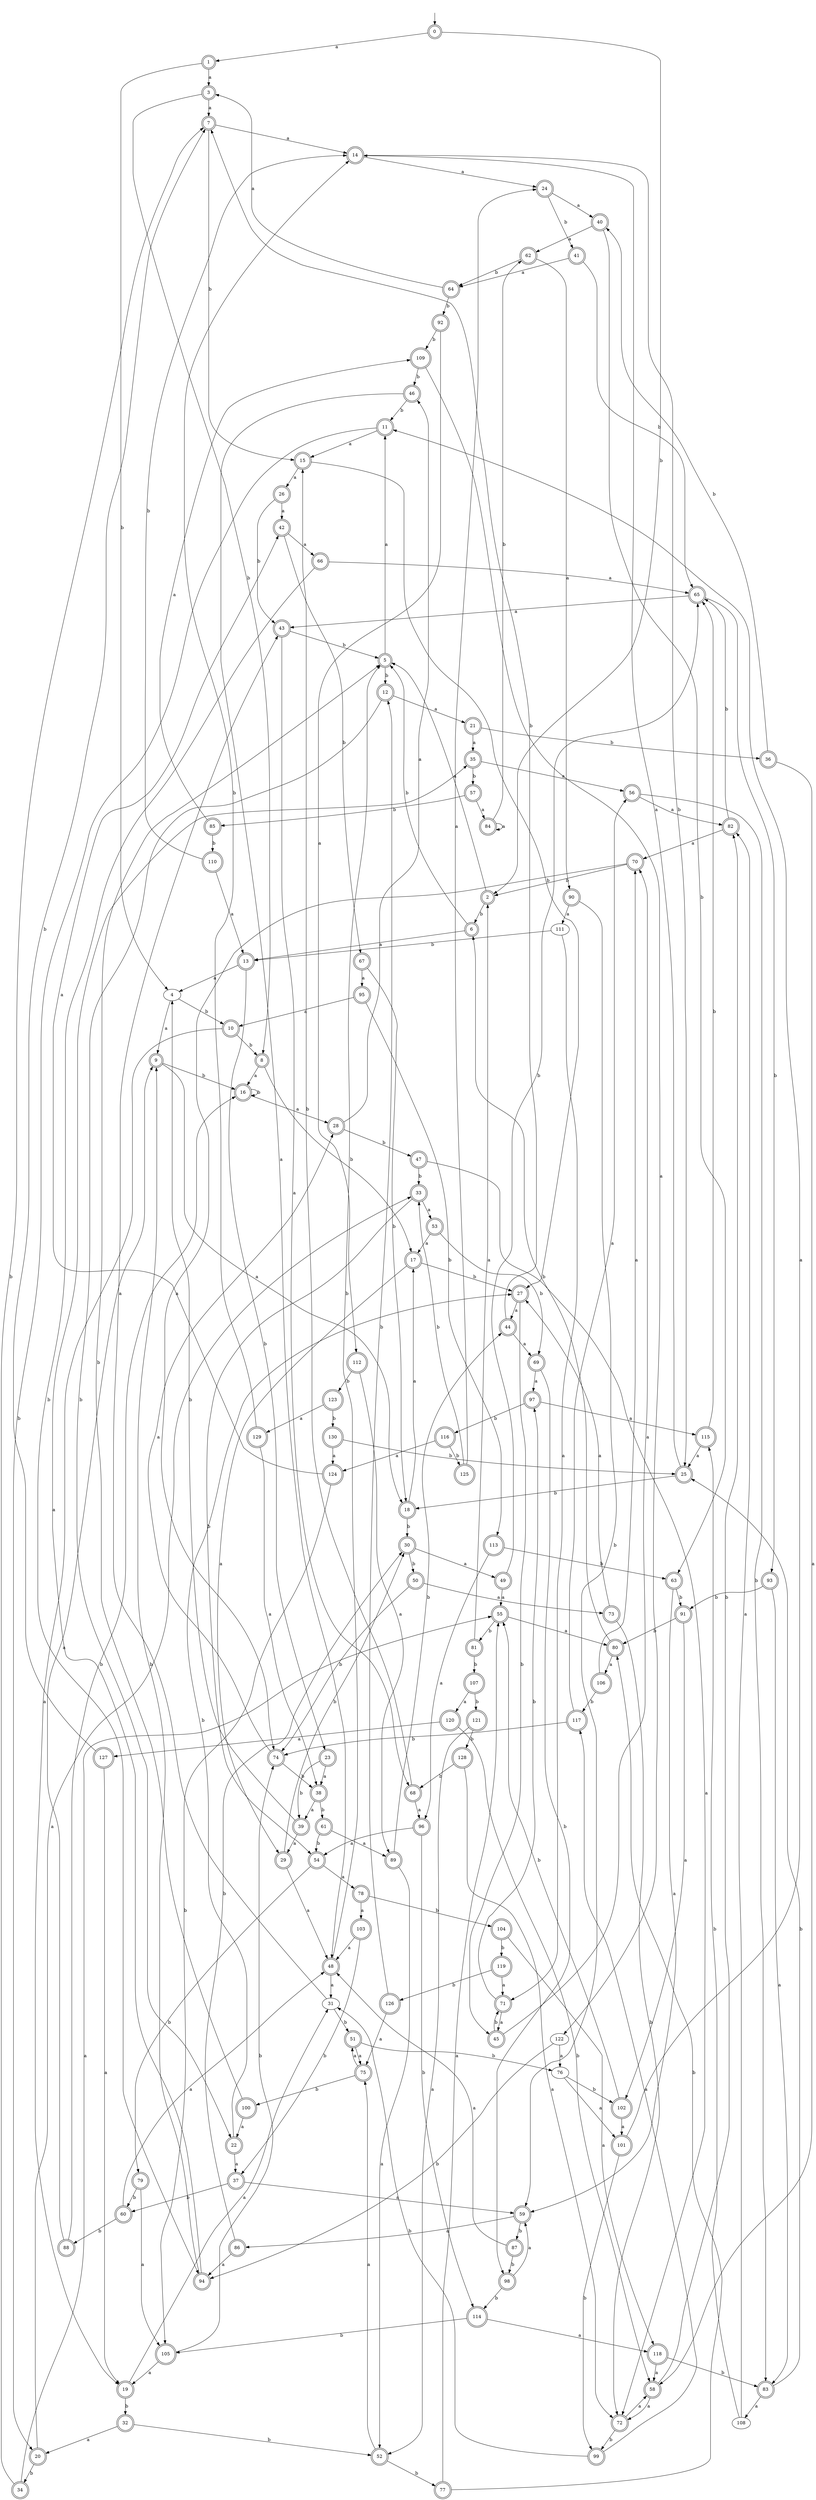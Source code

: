 digraph RandomDFA {
  __start0 [label="", shape=none];
  __start0 -> 0 [label=""];
  0 [shape=circle] [shape=doublecircle]
  0 -> 1 [label="a"]
  0 -> 2 [label="b"]
  1 [shape=doublecircle]
  1 -> 3 [label="a"]
  1 -> 4 [label="b"]
  2 [shape=doublecircle]
  2 -> 5 [label="a"]
  2 -> 6 [label="b"]
  3 [shape=doublecircle]
  3 -> 7 [label="a"]
  3 -> 8 [label="b"]
  4
  4 -> 9 [label="a"]
  4 -> 10 [label="b"]
  5 [shape=doublecircle]
  5 -> 11 [label="a"]
  5 -> 12 [label="b"]
  6 [shape=doublecircle]
  6 -> 13 [label="a"]
  6 -> 5 [label="b"]
  7 [shape=doublecircle]
  7 -> 14 [label="a"]
  7 -> 15 [label="b"]
  8 [shape=doublecircle]
  8 -> 16 [label="a"]
  8 -> 17 [label="b"]
  9 [shape=doublecircle]
  9 -> 18 [label="a"]
  9 -> 16 [label="b"]
  10 [shape=doublecircle]
  10 -> 19 [label="a"]
  10 -> 8 [label="b"]
  11 [shape=doublecircle]
  11 -> 15 [label="a"]
  11 -> 20 [label="b"]
  12 [shape=doublecircle]
  12 -> 21 [label="a"]
  12 -> 22 [label="b"]
  13 [shape=doublecircle]
  13 -> 4 [label="a"]
  13 -> 23 [label="b"]
  14 [shape=doublecircle]
  14 -> 24 [label="a"]
  14 -> 25 [label="b"]
  15 [shape=doublecircle]
  15 -> 26 [label="a"]
  15 -> 27 [label="b"]
  16 [shape=doublecircle]
  16 -> 28 [label="a"]
  16 -> 16 [label="b"]
  17 [shape=doublecircle]
  17 -> 29 [label="a"]
  17 -> 27 [label="b"]
  18 [shape=doublecircle]
  18 -> 17 [label="a"]
  18 -> 30 [label="b"]
  19 [shape=doublecircle]
  19 -> 31 [label="a"]
  19 -> 32 [label="b"]
  20 [shape=doublecircle]
  20 -> 33 [label="a"]
  20 -> 34 [label="b"]
  21 [shape=doublecircle]
  21 -> 35 [label="a"]
  21 -> 36 [label="b"]
  22 [shape=doublecircle]
  22 -> 37 [label="a"]
  22 -> 27 [label="b"]
  23 [shape=doublecircle]
  23 -> 38 [label="a"]
  23 -> 39 [label="b"]
  24 [shape=doublecircle]
  24 -> 40 [label="a"]
  24 -> 41 [label="b"]
  25 [shape=doublecircle]
  25 -> 14 [label="a"]
  25 -> 18 [label="b"]
  26 [shape=doublecircle]
  26 -> 42 [label="a"]
  26 -> 43 [label="b"]
  27 [shape=doublecircle]
  27 -> 44 [label="a"]
  27 -> 45 [label="b"]
  28 [shape=doublecircle]
  28 -> 46 [label="a"]
  28 -> 47 [label="b"]
  29 [shape=doublecircle]
  29 -> 48 [label="a"]
  29 -> 30 [label="b"]
  30 [shape=doublecircle]
  30 -> 49 [label="a"]
  30 -> 50 [label="b"]
  31
  31 -> 43 [label="a"]
  31 -> 51 [label="b"]
  32 [shape=doublecircle]
  32 -> 20 [label="a"]
  32 -> 52 [label="b"]
  33 [shape=doublecircle]
  33 -> 53 [label="a"]
  33 -> 54 [label="b"]
  34 [shape=doublecircle]
  34 -> 55 [label="a"]
  34 -> 7 [label="b"]
  35 [shape=doublecircle]
  35 -> 56 [label="a"]
  35 -> 57 [label="b"]
  36 [shape=doublecircle]
  36 -> 58 [label="a"]
  36 -> 40 [label="b"]
  37 [shape=doublecircle]
  37 -> 59 [label="a"]
  37 -> 60 [label="b"]
  38 [shape=doublecircle]
  38 -> 39 [label="a"]
  38 -> 61 [label="b"]
  39 [shape=doublecircle]
  39 -> 29 [label="a"]
  39 -> 4 [label="b"]
  40 [shape=doublecircle]
  40 -> 62 [label="a"]
  40 -> 63 [label="b"]
  41 [shape=doublecircle]
  41 -> 64 [label="a"]
  41 -> 65 [label="b"]
  42 [shape=doublecircle]
  42 -> 66 [label="a"]
  42 -> 67 [label="b"]
  43 [shape=doublecircle]
  43 -> 68 [label="a"]
  43 -> 5 [label="b"]
  44 [shape=doublecircle]
  44 -> 69 [label="a"]
  44 -> 7 [label="b"]
  45 [shape=doublecircle]
  45 -> 70 [label="a"]
  45 -> 71 [label="b"]
  46 [shape=doublecircle]
  46 -> 48 [label="a"]
  46 -> 11 [label="b"]
  47 [shape=doublecircle]
  47 -> 72 [label="a"]
  47 -> 33 [label="b"]
  48 [shape=doublecircle]
  48 -> 31 [label="a"]
  48 -> 5 [label="b"]
  49 [shape=doublecircle]
  49 -> 55 [label="a"]
  49 -> 65 [label="b"]
  50 [shape=doublecircle]
  50 -> 73 [label="a"]
  50 -> 74 [label="b"]
  51 [shape=doublecircle]
  51 -> 75 [label="a"]
  51 -> 76 [label="b"]
  52 [shape=doublecircle]
  52 -> 75 [label="a"]
  52 -> 77 [label="b"]
  53 [shape=doublecircle]
  53 -> 17 [label="a"]
  53 -> 69 [label="b"]
  54 [shape=doublecircle]
  54 -> 78 [label="a"]
  54 -> 79 [label="b"]
  55 [shape=doublecircle]
  55 -> 80 [label="a"]
  55 -> 81 [label="b"]
  56 [shape=doublecircle]
  56 -> 82 [label="a"]
  56 -> 83 [label="b"]
  57 [shape=doublecircle]
  57 -> 84 [label="a"]
  57 -> 85 [label="b"]
  58 [shape=doublecircle]
  58 -> 72 [label="a"]
  58 -> 82 [label="b"]
  59 [shape=doublecircle]
  59 -> 86 [label="a"]
  59 -> 87 [label="b"]
  60 [shape=doublecircle]
  60 -> 48 [label="a"]
  60 -> 88 [label="b"]
  61 [shape=doublecircle]
  61 -> 89 [label="a"]
  61 -> 54 [label="b"]
  62 [shape=doublecircle]
  62 -> 90 [label="a"]
  62 -> 64 [label="b"]
  63 [shape=doublecircle]
  63 -> 59 [label="a"]
  63 -> 91 [label="b"]
  64 [shape=doublecircle]
  64 -> 3 [label="a"]
  64 -> 92 [label="b"]
  65 [shape=doublecircle]
  65 -> 43 [label="a"]
  65 -> 93 [label="b"]
  66 [shape=doublecircle]
  66 -> 65 [label="a"]
  66 -> 94 [label="b"]
  67 [shape=doublecircle]
  67 -> 95 [label="a"]
  67 -> 18 [label="b"]
  68 [shape=doublecircle]
  68 -> 96 [label="a"]
  68 -> 15 [label="b"]
  69 [shape=doublecircle]
  69 -> 97 [label="a"]
  69 -> 98 [label="b"]
  70 [shape=doublecircle]
  70 -> 74 [label="a"]
  70 -> 2 [label="b"]
  71 [shape=doublecircle]
  71 -> 45 [label="a"]
  71 -> 97 [label="b"]
  72 [shape=doublecircle]
  72 -> 58 [label="a"]
  72 -> 99 [label="b"]
  73 [shape=doublecircle]
  73 -> 27 [label="a"]
  73 -> 72 [label="b"]
  74 [shape=doublecircle]
  74 -> 28 [label="a"]
  74 -> 38 [label="b"]
  75 [shape=doublecircle]
  75 -> 51 [label="a"]
  75 -> 100 [label="b"]
  76
  76 -> 101 [label="a"]
  76 -> 102 [label="b"]
  77 [shape=doublecircle]
  77 -> 55 [label="a"]
  77 -> 80 [label="b"]
  78 [shape=doublecircle]
  78 -> 103 [label="a"]
  78 -> 104 [label="b"]
  79 [shape=doublecircle]
  79 -> 105 [label="a"]
  79 -> 60 [label="b"]
  80 [shape=doublecircle]
  80 -> 106 [label="a"]
  80 -> 6 [label="b"]
  81 [shape=doublecircle]
  81 -> 2 [label="a"]
  81 -> 107 [label="b"]
  82 [shape=doublecircle]
  82 -> 70 [label="a"]
  82 -> 65 [label="b"]
  83 [shape=doublecircle]
  83 -> 108 [label="a"]
  83 -> 25 [label="b"]
  84 [shape=doublecircle]
  84 -> 84 [label="a"]
  84 -> 62 [label="b"]
  85 [shape=doublecircle]
  85 -> 109 [label="a"]
  85 -> 110 [label="b"]
  86 [shape=doublecircle]
  86 -> 94 [label="a"]
  86 -> 30 [label="b"]
  87 [shape=doublecircle]
  87 -> 48 [label="a"]
  87 -> 98 [label="b"]
  88 [shape=doublecircle]
  88 -> 9 [label="a"]
  88 -> 16 [label="b"]
  89 [shape=doublecircle]
  89 -> 52 [label="a"]
  89 -> 44 [label="b"]
  90 [shape=doublecircle]
  90 -> 111 [label="a"]
  90 -> 59 [label="b"]
  91 [shape=doublecircle]
  91 -> 102 [label="a"]
  91 -> 80 [label="b"]
  92 [shape=doublecircle]
  92 -> 112 [label="a"]
  92 -> 109 [label="b"]
  93 [shape=doublecircle]
  93 -> 83 [label="a"]
  93 -> 91 [label="b"]
  94 [shape=doublecircle]
  94 -> 35 [label="a"]
  94 -> 9 [label="b"]
  95 [shape=doublecircle]
  95 -> 10 [label="a"]
  95 -> 113 [label="b"]
  96 [shape=doublecircle]
  96 -> 54 [label="a"]
  96 -> 114 [label="b"]
  97 [shape=doublecircle]
  97 -> 115 [label="a"]
  97 -> 116 [label="b"]
  98 [shape=doublecircle]
  98 -> 59 [label="a"]
  98 -> 114 [label="b"]
  99 [shape=doublecircle]
  99 -> 117 [label="a"]
  99 -> 31 [label="b"]
  100 [shape=doublecircle]
  100 -> 22 [label="a"]
  100 -> 5 [label="b"]
  101 [shape=doublecircle]
  101 -> 11 [label="a"]
  101 -> 99 [label="b"]
  102 [shape=doublecircle]
  102 -> 101 [label="a"]
  102 -> 55 [label="b"]
  103 [shape=doublecircle]
  103 -> 48 [label="a"]
  103 -> 37 [label="b"]
  104 [shape=doublecircle]
  104 -> 118 [label="a"]
  104 -> 119 [label="b"]
  105 [shape=doublecircle]
  105 -> 19 [label="a"]
  105 -> 74 [label="b"]
  106 [shape=doublecircle]
  106 -> 70 [label="a"]
  106 -> 117 [label="b"]
  107 [shape=doublecircle]
  107 -> 120 [label="a"]
  107 -> 121 [label="b"]
  108
  108 -> 82 [label="a"]
  108 -> 115 [label="b"]
  109 [shape=doublecircle]
  109 -> 122 [label="a"]
  109 -> 46 [label="b"]
  110 [shape=doublecircle]
  110 -> 13 [label="a"]
  110 -> 14 [label="b"]
  111
  111 -> 71 [label="a"]
  111 -> 13 [label="b"]
  112 [shape=doublecircle]
  112 -> 89 [label="a"]
  112 -> 123 [label="b"]
  113 [shape=doublecircle]
  113 -> 96 [label="a"]
  113 -> 63 [label="b"]
  114 [shape=doublecircle]
  114 -> 118 [label="a"]
  114 -> 105 [label="b"]
  115 [shape=doublecircle]
  115 -> 25 [label="a"]
  115 -> 65 [label="b"]
  116 [shape=doublecircle]
  116 -> 124 [label="a"]
  116 -> 125 [label="b"]
  117 [shape=doublecircle]
  117 -> 56 [label="a"]
  117 -> 74 [label="b"]
  118 [shape=doublecircle]
  118 -> 58 [label="a"]
  118 -> 83 [label="b"]
  119 [shape=doublecircle]
  119 -> 71 [label="a"]
  119 -> 126 [label="b"]
  120 [shape=doublecircle]
  120 -> 127 [label="a"]
  120 -> 58 [label="b"]
  121 [shape=doublecircle]
  121 -> 52 [label="a"]
  121 -> 128 [label="b"]
  122
  122 -> 76 [label="a"]
  122 -> 94 [label="b"]
  123 [shape=doublecircle]
  123 -> 129 [label="a"]
  123 -> 130 [label="b"]
  124 [shape=doublecircle]
  124 -> 42 [label="a"]
  124 -> 105 [label="b"]
  125 [shape=doublecircle]
  125 -> 24 [label="a"]
  125 -> 33 [label="b"]
  126 [shape=doublecircle]
  126 -> 75 [label="a"]
  126 -> 12 [label="b"]
  127 [shape=doublecircle]
  127 -> 19 [label="a"]
  127 -> 7 [label="b"]
  128 [shape=doublecircle]
  128 -> 72 [label="a"]
  128 -> 68 [label="b"]
  129 [shape=doublecircle]
  129 -> 38 [label="a"]
  129 -> 14 [label="b"]
  130 [shape=doublecircle]
  130 -> 124 [label="a"]
  130 -> 25 [label="b"]
}
